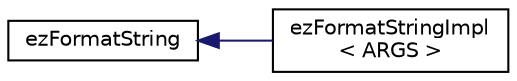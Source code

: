 digraph "Graphical Class Hierarchy"
{
 // LATEX_PDF_SIZE
  edge [fontname="Helvetica",fontsize="10",labelfontname="Helvetica",labelfontsize="10"];
  node [fontname="Helvetica",fontsize="10",shape=record];
  rankdir="LR";
  Node0 [label="ezFormatString",height=0.2,width=0.4,color="black", fillcolor="white", style="filled",URL="$d4/d2e/classez_format_string.htm",tooltip="Implements formating of strings with placeholders and formatting options."];
  Node0 -> Node1 [dir="back",color="midnightblue",fontsize="10",style="solid",fontname="Helvetica"];
  Node1 [label="ezFormatStringImpl\l\< ARGS \>",height=0.2,width=0.4,color="black", fillcolor="white", style="filled",URL="$df/d42/classez_format_string_impl.htm",tooltip=" "];
}
